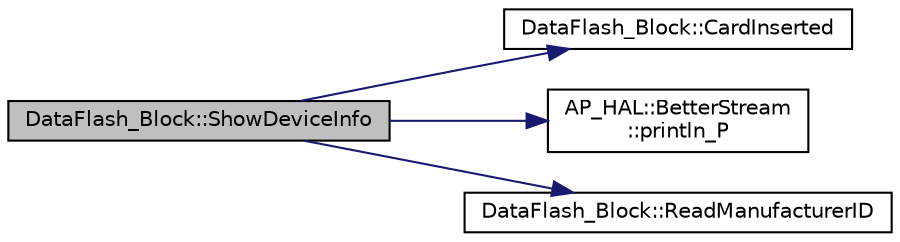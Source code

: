 digraph "DataFlash_Block::ShowDeviceInfo"
{
 // INTERACTIVE_SVG=YES
  edge [fontname="Helvetica",fontsize="10",labelfontname="Helvetica",labelfontsize="10"];
  node [fontname="Helvetica",fontsize="10",shape=record];
  rankdir="LR";
  Node1 [label="DataFlash_Block::ShowDeviceInfo",height=0.2,width=0.4,color="black", fillcolor="grey75", style="filled" fontcolor="black"];
  Node1 -> Node2 [color="midnightblue",fontsize="10",style="solid",fontname="Helvetica"];
  Node2 [label="DataFlash_Block::CardInserted",height=0.2,width=0.4,color="black", fillcolor="white", style="filled",URL="$classDataFlash__Block.html#a1ce7d97ac3f62996f526cac09492b2a5"];
  Node1 -> Node3 [color="midnightblue",fontsize="10",style="solid",fontname="Helvetica"];
  Node3 [label="AP_HAL::BetterStream\l::println_P",height=0.2,width=0.4,color="black", fillcolor="white", style="filled",URL="$classAP__HAL_1_1BetterStream.html#ae4b75a61c52e28221d8fb2b2d4c35ca3"];
  Node1 -> Node4 [color="midnightblue",fontsize="10",style="solid",fontname="Helvetica"];
  Node4 [label="DataFlash_Block::ReadManufacturerID",height=0.2,width=0.4,color="black", fillcolor="white", style="filled",URL="$classDataFlash__Block.html#ac10b265735c66860c111a32dccc75656"];
}
